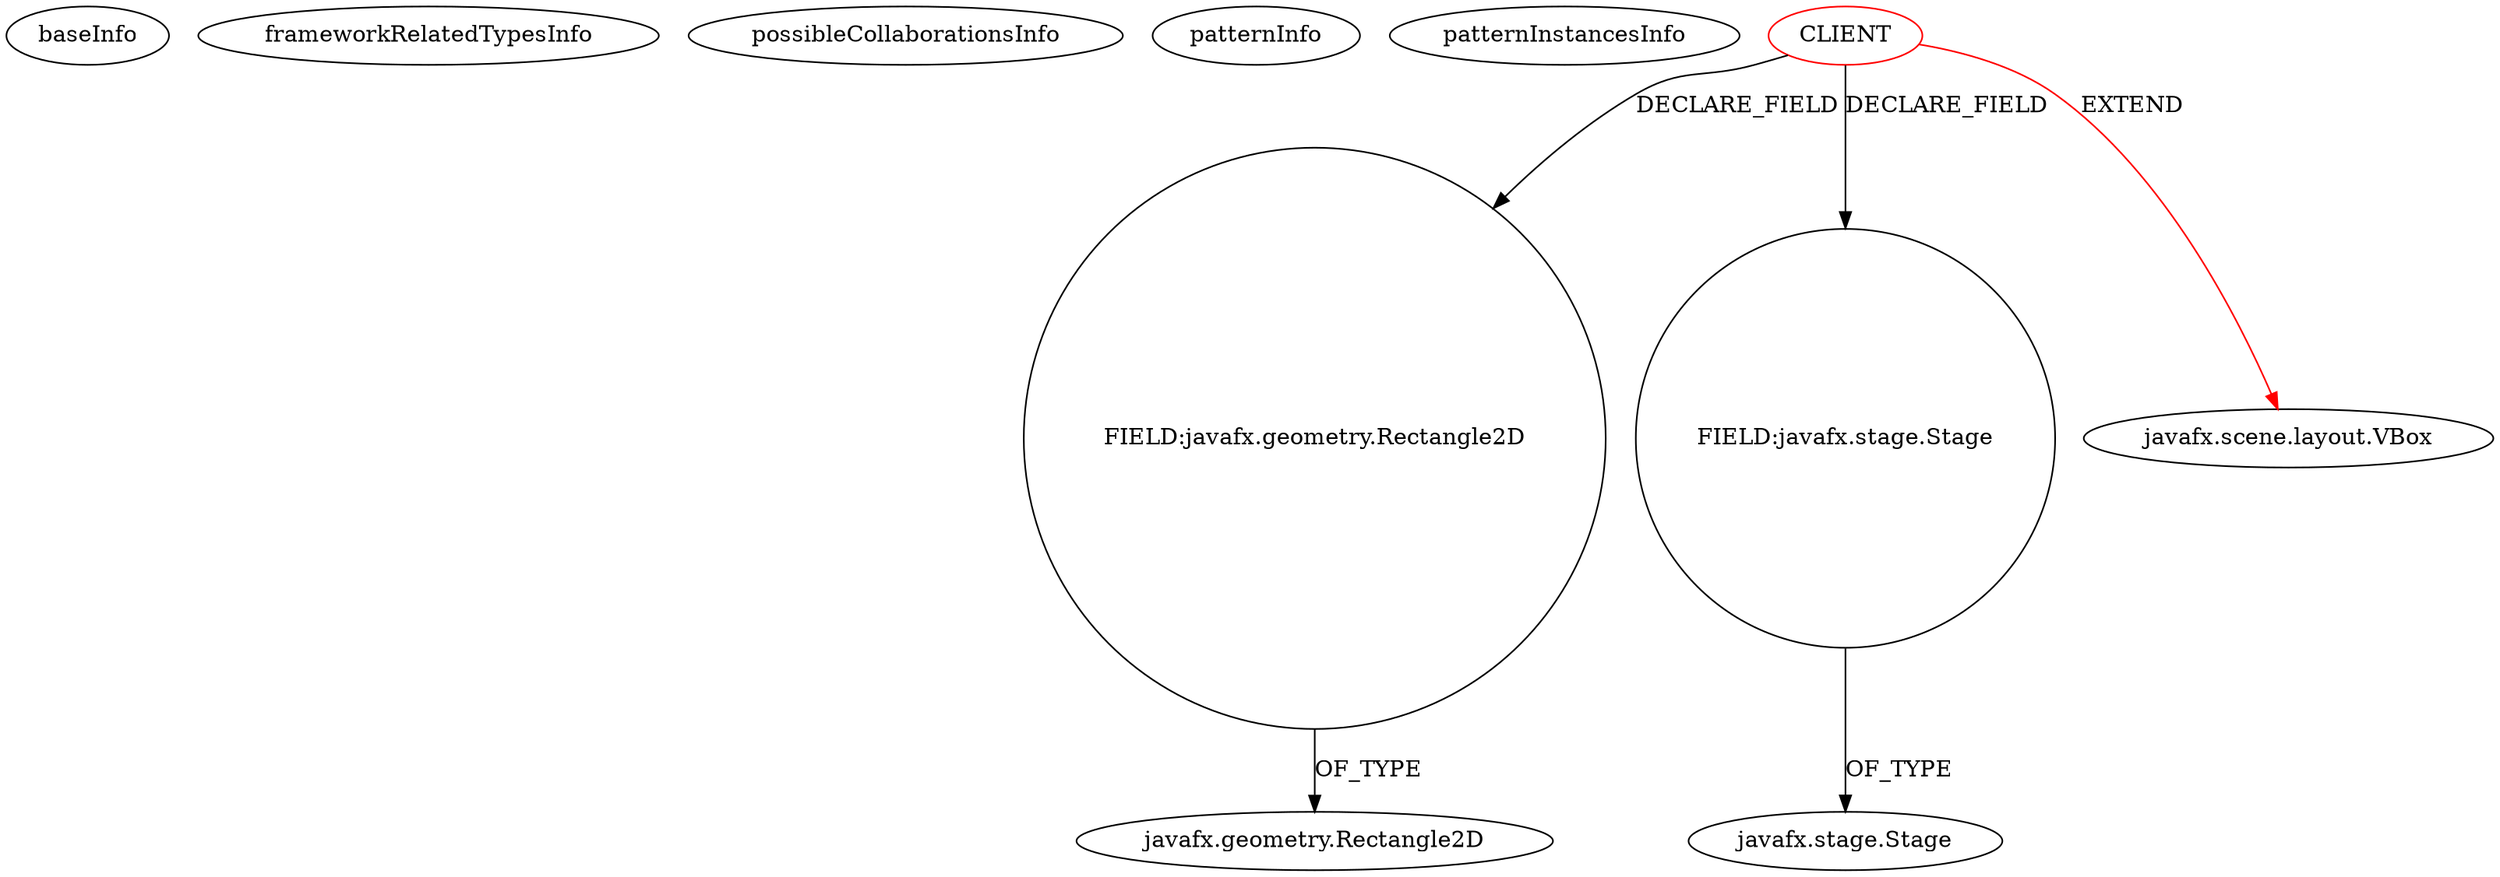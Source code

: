 digraph {
baseInfo[graphId=4214,category="pattern",isAnonymous=false,possibleRelation=false]
frameworkRelatedTypesInfo[0="javafx.scene.layout.VBox"]
possibleCollaborationsInfo[]
patternInfo[frequency=2.0,patternRootClient=0]
patternInstancesInfo[0="LichuanLu-ShunUI-FX~/LichuanLu-ShunUI-FX/ShunUI-FX-master/src/view/WindowButtons.java~WindowButtons~799",1="AMITCCILGITHUB-Contacts~/AMITCCILGITHUB-Contacts/Contacts-master/Contacts/src/org/apandey/utils/WindowButtons.java~WindowButtons~49"]
2[label="FIELD:javafx.geometry.Rectangle2D",vertexType="FIELD_DECLARATION",isFrameworkType=false,shape=circle]
0[label="CLIENT",vertexType="ROOT_CLIENT_CLASS_DECLARATION",isFrameworkType=false,color=red]
4[label="FIELD:javafx.stage.Stage",vertexType="FIELD_DECLARATION",isFrameworkType=false,shape=circle]
5[label="javafx.stage.Stage",vertexType="FRAMEWORK_CLASS_TYPE",isFrameworkType=false]
3[label="javafx.geometry.Rectangle2D",vertexType="FRAMEWORK_CLASS_TYPE",isFrameworkType=false]
1[label="javafx.scene.layout.VBox",vertexType="FRAMEWORK_CLASS_TYPE",isFrameworkType=false]
2->3[label="OF_TYPE"]
4->5[label="OF_TYPE"]
0->1[label="EXTEND",color=red]
0->2[label="DECLARE_FIELD"]
0->4[label="DECLARE_FIELD"]
}
